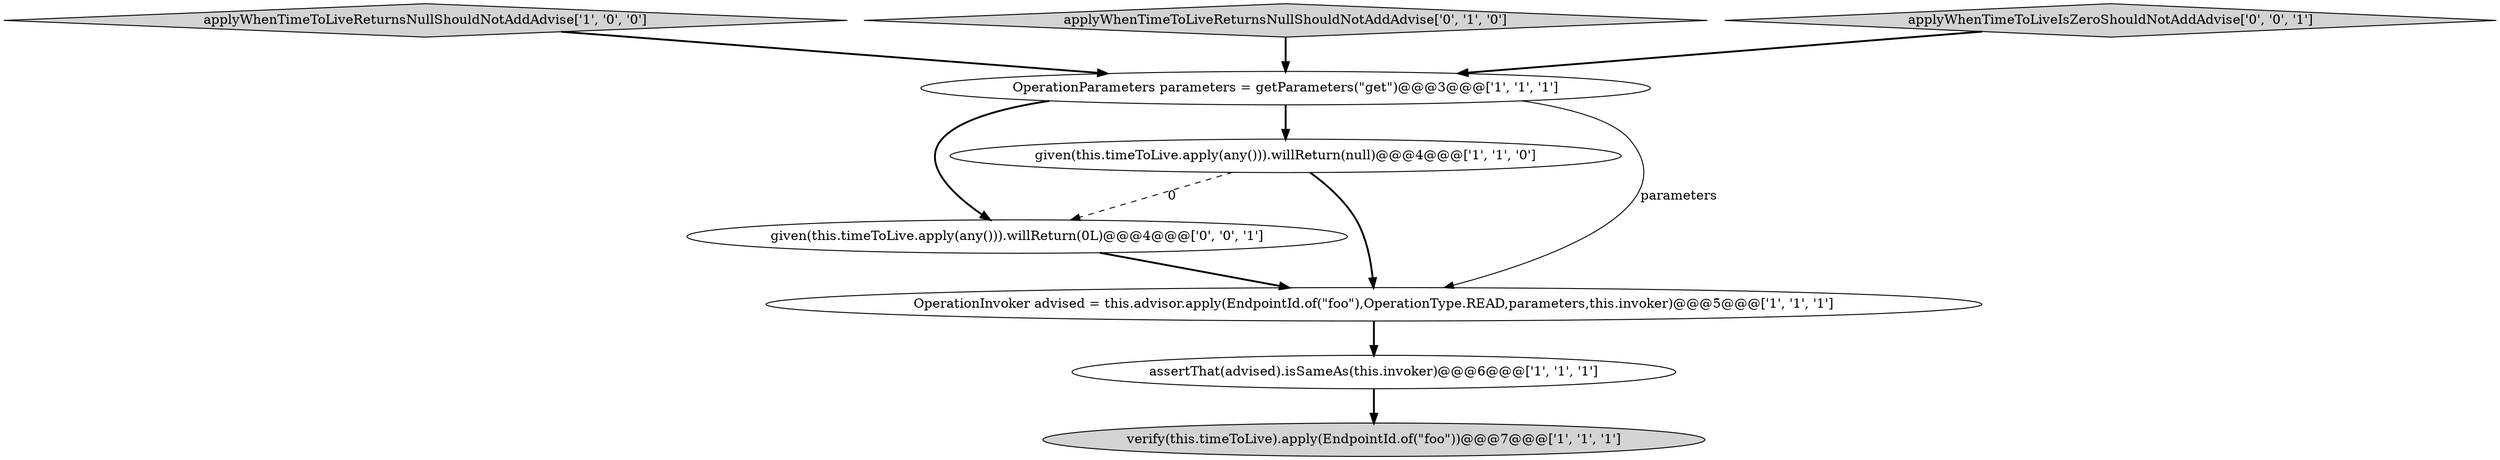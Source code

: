 digraph {
7 [style = filled, label = "given(this.timeToLive.apply(any())).willReturn(0L)@@@4@@@['0', '0', '1']", fillcolor = white, shape = ellipse image = "AAA0AAABBB3BBB"];
4 [style = filled, label = "applyWhenTimeToLiveReturnsNullShouldNotAddAdvise['1', '0', '0']", fillcolor = lightgray, shape = diamond image = "AAA0AAABBB1BBB"];
2 [style = filled, label = "verify(this.timeToLive).apply(EndpointId.of(\"foo\"))@@@7@@@['1', '1', '1']", fillcolor = lightgray, shape = ellipse image = "AAA0AAABBB1BBB"];
5 [style = filled, label = "given(this.timeToLive.apply(any())).willReturn(null)@@@4@@@['1', '1', '0']", fillcolor = white, shape = ellipse image = "AAA0AAABBB1BBB"];
0 [style = filled, label = "OperationInvoker advised = this.advisor.apply(EndpointId.of(\"foo\"),OperationType.READ,parameters,this.invoker)@@@5@@@['1', '1', '1']", fillcolor = white, shape = ellipse image = "AAA0AAABBB1BBB"];
6 [style = filled, label = "applyWhenTimeToLiveReturnsNullShouldNotAddAdvise['0', '1', '0']", fillcolor = lightgray, shape = diamond image = "AAA0AAABBB2BBB"];
8 [style = filled, label = "applyWhenTimeToLiveIsZeroShouldNotAddAdvise['0', '0', '1']", fillcolor = lightgray, shape = diamond image = "AAA0AAABBB3BBB"];
1 [style = filled, label = "OperationParameters parameters = getParameters(\"get\")@@@3@@@['1', '1', '1']", fillcolor = white, shape = ellipse image = "AAA0AAABBB1BBB"];
3 [style = filled, label = "assertThat(advised).isSameAs(this.invoker)@@@6@@@['1', '1', '1']", fillcolor = white, shape = ellipse image = "AAA0AAABBB1BBB"];
1->5 [style = bold, label=""];
0->3 [style = bold, label=""];
8->1 [style = bold, label=""];
6->1 [style = bold, label=""];
4->1 [style = bold, label=""];
7->0 [style = bold, label=""];
5->7 [style = dashed, label="0"];
3->2 [style = bold, label=""];
5->0 [style = bold, label=""];
1->7 [style = bold, label=""];
1->0 [style = solid, label="parameters"];
}
